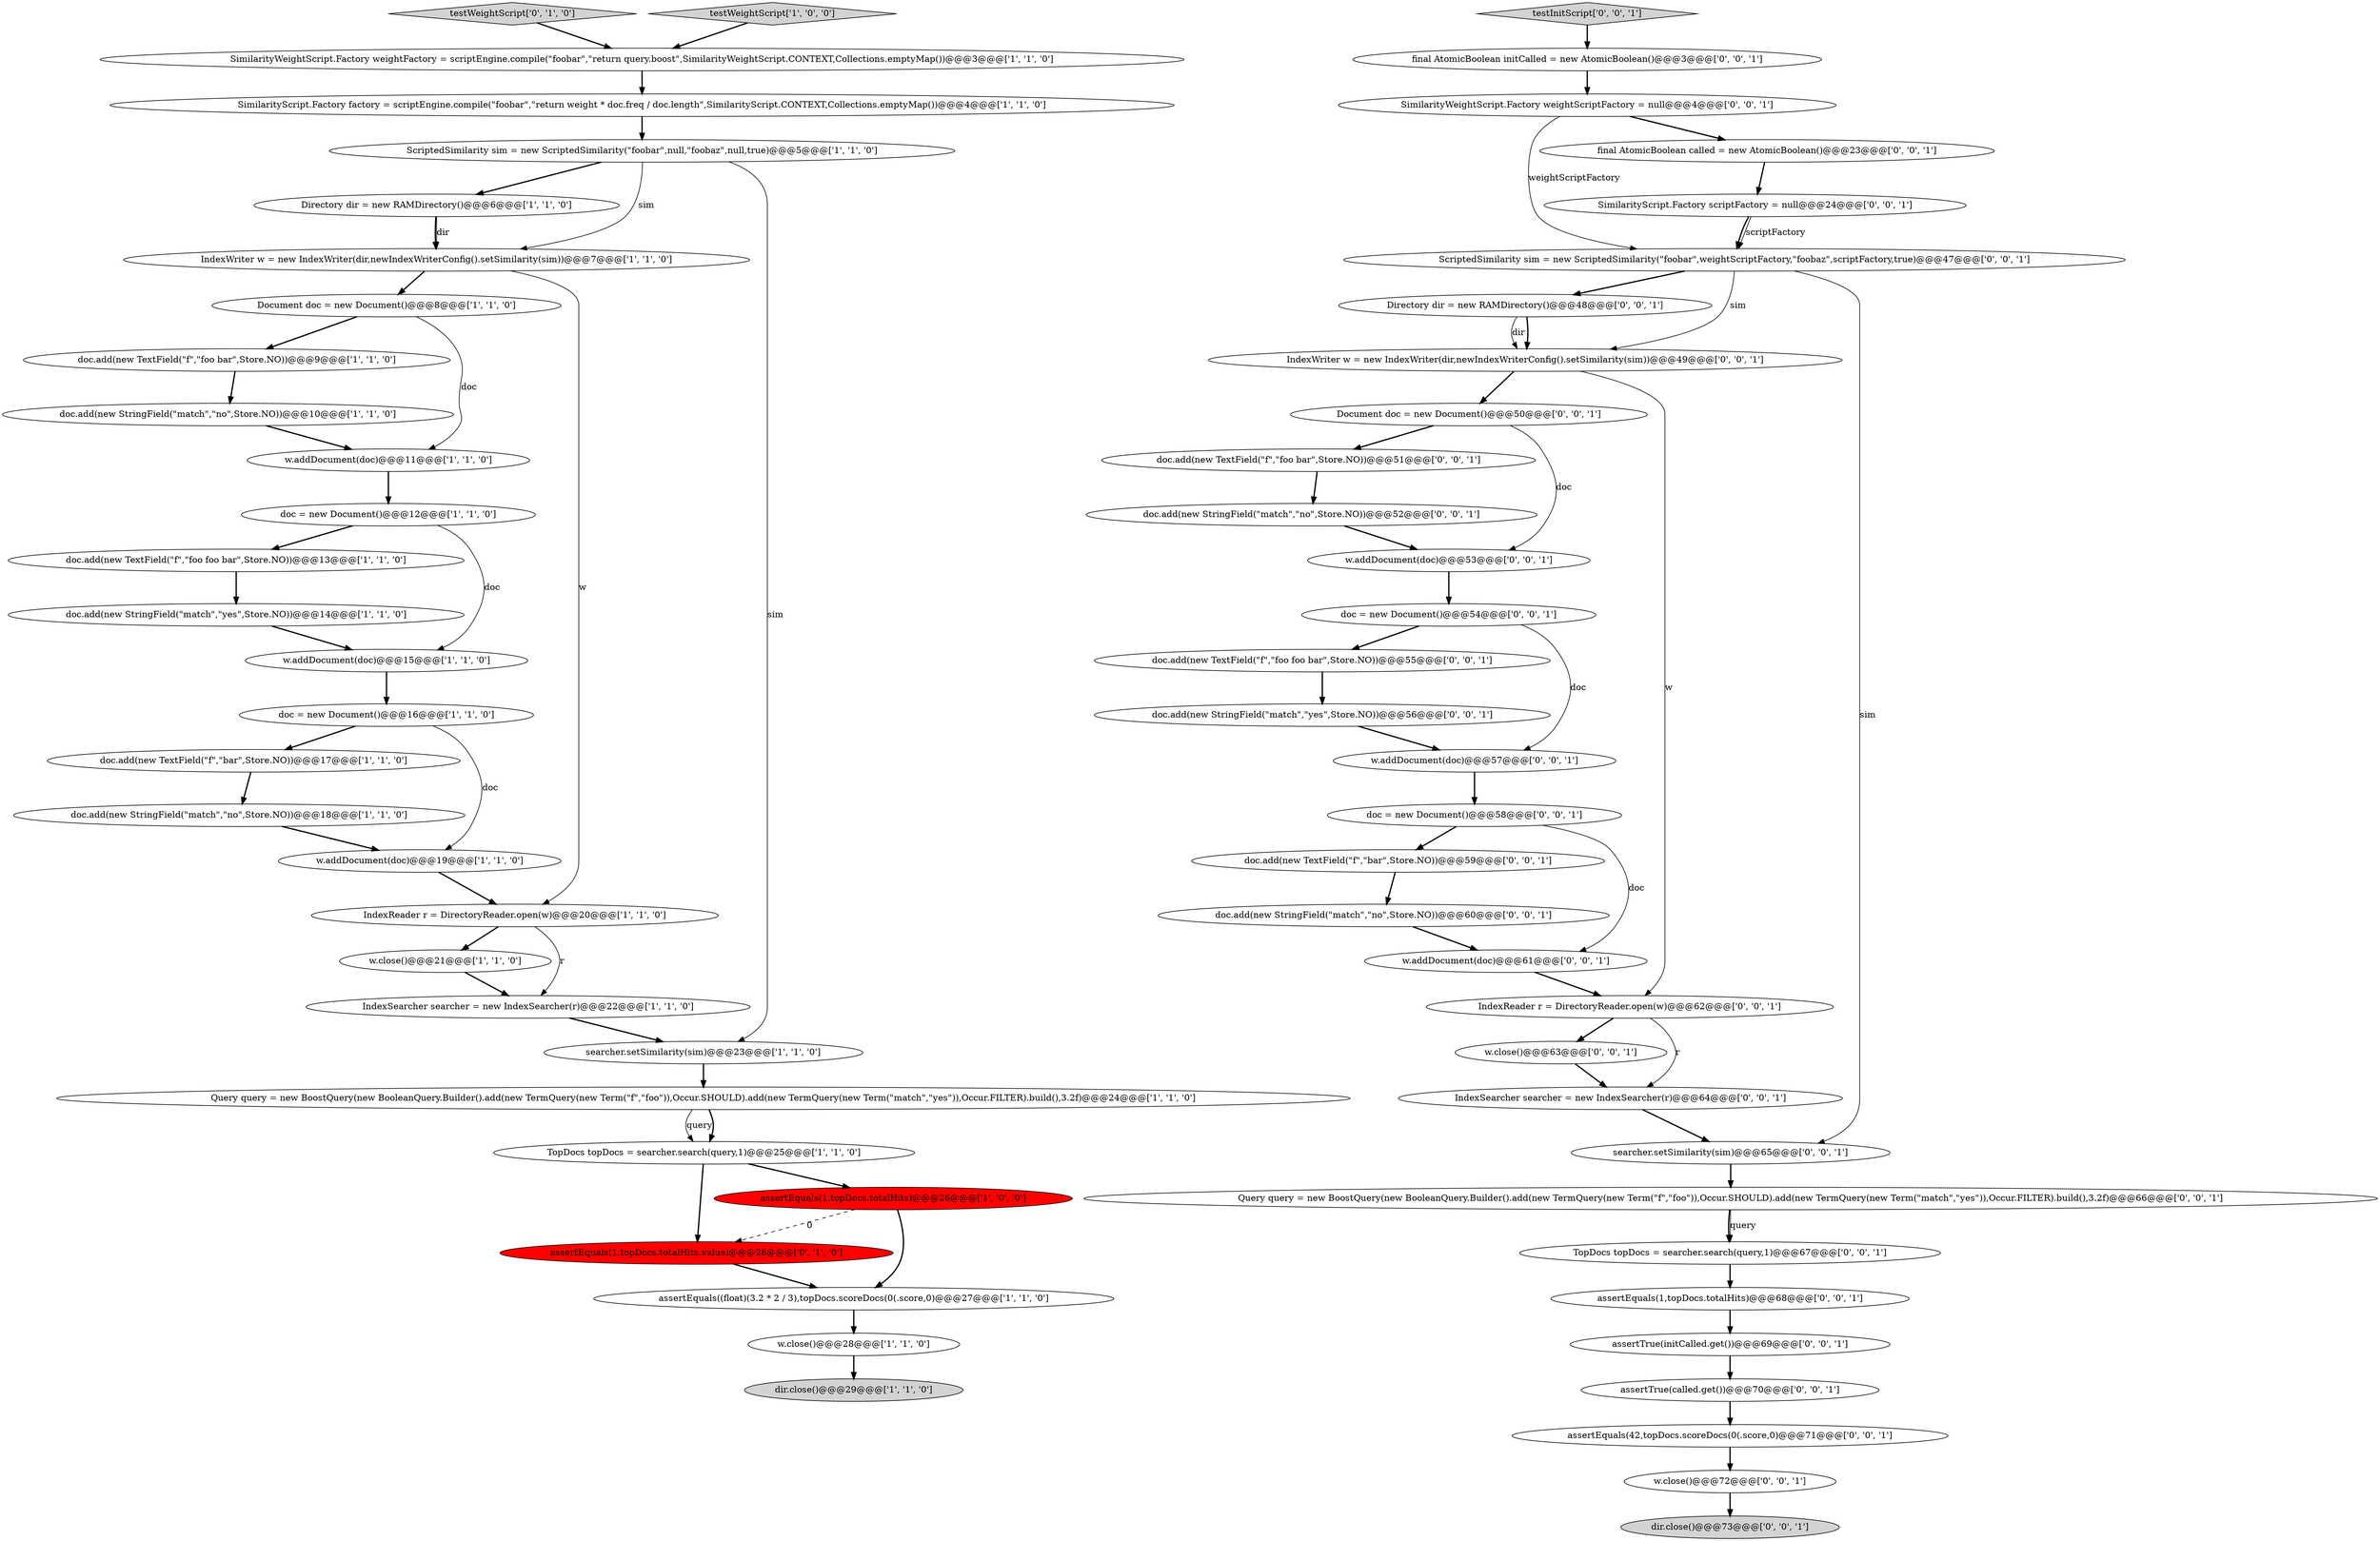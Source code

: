 digraph {
12 [style = filled, label = "w.close()@@@21@@@['1', '1', '0']", fillcolor = white, shape = ellipse image = "AAA0AAABBB1BBB"];
51 [style = filled, label = "Directory dir = new RAMDirectory()@@@48@@@['0', '0', '1']", fillcolor = white, shape = ellipse image = "AAA0AAABBB3BBB"];
17 [style = filled, label = "SimilarityScript.Factory factory = scriptEngine.compile(\"foobar\",\"return weight * doc.freq / doc.length\",SimilarityScript.CONTEXT,Collections.emptyMap())@@@4@@@['1', '1', '0']", fillcolor = white, shape = ellipse image = "AAA0AAABBB1BBB"];
21 [style = filled, label = "Query query = new BoostQuery(new BooleanQuery.Builder().add(new TermQuery(new Term(\"f\",\"foo\")),Occur.SHOULD).add(new TermQuery(new Term(\"match\",\"yes\")),Occur.FILTER).build(),3.2f)@@@24@@@['1', '1', '0']", fillcolor = white, shape = ellipse image = "AAA0AAABBB1BBB"];
22 [style = filled, label = "Document doc = new Document()@@@8@@@['1', '1', '0']", fillcolor = white, shape = ellipse image = "AAA0AAABBB1BBB"];
33 [style = filled, label = "testInitScript['0', '0', '1']", fillcolor = lightgray, shape = diamond image = "AAA0AAABBB3BBB"];
48 [style = filled, label = "SimilarityWeightScript.Factory weightScriptFactory = null@@@4@@@['0', '0', '1']", fillcolor = white, shape = ellipse image = "AAA0AAABBB3BBB"];
26 [style = filled, label = "IndexReader r = DirectoryReader.open(w)@@@20@@@['1', '1', '0']", fillcolor = white, shape = ellipse image = "AAA0AAABBB1BBB"];
27 [style = filled, label = "doc.add(new TextField(\"f\",\"foo foo bar\",Store.NO))@@@13@@@['1', '1', '0']", fillcolor = white, shape = ellipse image = "AAA0AAABBB1BBB"];
28 [style = filled, label = "assertEquals(1,topDocs.totalHits.value)@@@26@@@['0', '1', '0']", fillcolor = red, shape = ellipse image = "AAA1AAABBB2BBB"];
57 [style = filled, label = "Query query = new BoostQuery(new BooleanQuery.Builder().add(new TermQuery(new Term(\"f\",\"foo\")),Occur.SHOULD).add(new TermQuery(new Term(\"match\",\"yes\")),Occur.FILTER).build(),3.2f)@@@66@@@['0', '0', '1']", fillcolor = white, shape = ellipse image = "AAA0AAABBB3BBB"];
0 [style = filled, label = "doc = new Document()@@@12@@@['1', '1', '0']", fillcolor = white, shape = ellipse image = "AAA0AAABBB1BBB"];
54 [style = filled, label = "w.addDocument(doc)@@@53@@@['0', '0', '1']", fillcolor = white, shape = ellipse image = "AAA0AAABBB3BBB"];
52 [style = filled, label = "w.close()@@@63@@@['0', '0', '1']", fillcolor = white, shape = ellipse image = "AAA0AAABBB3BBB"];
58 [style = filled, label = "doc.add(new StringField(\"match\",\"yes\",Store.NO))@@@56@@@['0', '0', '1']", fillcolor = white, shape = ellipse image = "AAA0AAABBB3BBB"];
50 [style = filled, label = "doc.add(new StringField(\"match\",\"no\",Store.NO))@@@60@@@['0', '0', '1']", fillcolor = white, shape = ellipse image = "AAA0AAABBB3BBB"];
19 [style = filled, label = "Directory dir = new RAMDirectory()@@@6@@@['1', '1', '0']", fillcolor = white, shape = ellipse image = "AAA0AAABBB1BBB"];
20 [style = filled, label = "doc.add(new TextField(\"f\",\"bar\",Store.NO))@@@17@@@['1', '1', '0']", fillcolor = white, shape = ellipse image = "AAA0AAABBB1BBB"];
32 [style = filled, label = "assertEquals(42,topDocs.scoreDocs(0(.score,0)@@@71@@@['0', '0', '1']", fillcolor = white, shape = ellipse image = "AAA0AAABBB3BBB"];
29 [style = filled, label = "testWeightScript['0', '1', '0']", fillcolor = lightgray, shape = diamond image = "AAA0AAABBB2BBB"];
38 [style = filled, label = "assertTrue(initCalled.get())@@@69@@@['0', '0', '1']", fillcolor = white, shape = ellipse image = "AAA0AAABBB3BBB"];
24 [style = filled, label = "doc.add(new StringField(\"match\",\"yes\",Store.NO))@@@14@@@['1', '1', '0']", fillcolor = white, shape = ellipse image = "AAA0AAABBB1BBB"];
25 [style = filled, label = "doc.add(new TextField(\"f\",\"foo bar\",Store.NO))@@@9@@@['1', '1', '0']", fillcolor = white, shape = ellipse image = "AAA0AAABBB1BBB"];
46 [style = filled, label = "searcher.setSimilarity(sim)@@@65@@@['0', '0', '1']", fillcolor = white, shape = ellipse image = "AAA0AAABBB3BBB"];
45 [style = filled, label = "doc = new Document()@@@58@@@['0', '0', '1']", fillcolor = white, shape = ellipse image = "AAA0AAABBB3BBB"];
13 [style = filled, label = "doc = new Document()@@@16@@@['1', '1', '0']", fillcolor = white, shape = ellipse image = "AAA0AAABBB1BBB"];
49 [style = filled, label = "assertTrue(called.get())@@@70@@@['0', '0', '1']", fillcolor = white, shape = ellipse image = "AAA0AAABBB3BBB"];
42 [style = filled, label = "w.addDocument(doc)@@@61@@@['0', '0', '1']", fillcolor = white, shape = ellipse image = "AAA0AAABBB3BBB"];
56 [style = filled, label = "ScriptedSimilarity sim = new ScriptedSimilarity(\"foobar\",weightScriptFactory,\"foobaz\",scriptFactory,true)@@@47@@@['0', '0', '1']", fillcolor = white, shape = ellipse image = "AAA0AAABBB3BBB"];
8 [style = filled, label = "ScriptedSimilarity sim = new ScriptedSimilarity(\"foobar\",null,\"foobaz\",null,true)@@@5@@@['1', '1', '0']", fillcolor = white, shape = ellipse image = "AAA0AAABBB1BBB"];
10 [style = filled, label = "IndexWriter w = new IndexWriter(dir,newIndexWriterConfig().setSimilarity(sim))@@@7@@@['1', '1', '0']", fillcolor = white, shape = ellipse image = "AAA0AAABBB1BBB"];
23 [style = filled, label = "w.addDocument(doc)@@@11@@@['1', '1', '0']", fillcolor = white, shape = ellipse image = "AAA0AAABBB1BBB"];
31 [style = filled, label = "w.addDocument(doc)@@@57@@@['0', '0', '1']", fillcolor = white, shape = ellipse image = "AAA0AAABBB3BBB"];
37 [style = filled, label = "doc = new Document()@@@54@@@['0', '0', '1']", fillcolor = white, shape = ellipse image = "AAA0AAABBB3BBB"];
7 [style = filled, label = "w.close()@@@28@@@['1', '1', '0']", fillcolor = white, shape = ellipse image = "AAA0AAABBB1BBB"];
47 [style = filled, label = "w.close()@@@72@@@['0', '0', '1']", fillcolor = white, shape = ellipse image = "AAA0AAABBB3BBB"];
9 [style = filled, label = "IndexSearcher searcher = new IndexSearcher(r)@@@22@@@['1', '1', '0']", fillcolor = white, shape = ellipse image = "AAA0AAABBB1BBB"];
55 [style = filled, label = "TopDocs topDocs = searcher.search(query,1)@@@67@@@['0', '0', '1']", fillcolor = white, shape = ellipse image = "AAA0AAABBB3BBB"];
16 [style = filled, label = "w.addDocument(doc)@@@19@@@['1', '1', '0']", fillcolor = white, shape = ellipse image = "AAA0AAABBB1BBB"];
15 [style = filled, label = "doc.add(new StringField(\"match\",\"no\",Store.NO))@@@18@@@['1', '1', '0']", fillcolor = white, shape = ellipse image = "AAA0AAABBB1BBB"];
30 [style = filled, label = "SimilarityScript.Factory scriptFactory = null@@@24@@@['0', '0', '1']", fillcolor = white, shape = ellipse image = "AAA0AAABBB3BBB"];
41 [style = filled, label = "doc.add(new StringField(\"match\",\"no\",Store.NO))@@@52@@@['0', '0', '1']", fillcolor = white, shape = ellipse image = "AAA0AAABBB3BBB"];
1 [style = filled, label = "doc.add(new StringField(\"match\",\"no\",Store.NO))@@@10@@@['1', '1', '0']", fillcolor = white, shape = ellipse image = "AAA0AAABBB1BBB"];
40 [style = filled, label = "assertEquals(1,topDocs.totalHits)@@@68@@@['0', '0', '1']", fillcolor = white, shape = ellipse image = "AAA0AAABBB3BBB"];
5 [style = filled, label = "TopDocs topDocs = searcher.search(query,1)@@@25@@@['1', '1', '0']", fillcolor = white, shape = ellipse image = "AAA0AAABBB1BBB"];
14 [style = filled, label = "w.addDocument(doc)@@@15@@@['1', '1', '0']", fillcolor = white, shape = ellipse image = "AAA0AAABBB1BBB"];
2 [style = filled, label = "assertEquals(1,topDocs.totalHits)@@@26@@@['1', '0', '0']", fillcolor = red, shape = ellipse image = "AAA1AAABBB1BBB"];
59 [style = filled, label = "final AtomicBoolean called = new AtomicBoolean()@@@23@@@['0', '0', '1']", fillcolor = white, shape = ellipse image = "AAA0AAABBB3BBB"];
61 [style = filled, label = "Document doc = new Document()@@@50@@@['0', '0', '1']", fillcolor = white, shape = ellipse image = "AAA0AAABBB3BBB"];
34 [style = filled, label = "doc.add(new TextField(\"f\",\"foo bar\",Store.NO))@@@51@@@['0', '0', '1']", fillcolor = white, shape = ellipse image = "AAA0AAABBB3BBB"];
39 [style = filled, label = "doc.add(new TextField(\"f\",\"bar\",Store.NO))@@@59@@@['0', '0', '1']", fillcolor = white, shape = ellipse image = "AAA0AAABBB3BBB"];
44 [style = filled, label = "final AtomicBoolean initCalled = new AtomicBoolean()@@@3@@@['0', '0', '1']", fillcolor = white, shape = ellipse image = "AAA0AAABBB3BBB"];
11 [style = filled, label = "searcher.setSimilarity(sim)@@@23@@@['1', '1', '0']", fillcolor = white, shape = ellipse image = "AAA0AAABBB1BBB"];
53 [style = filled, label = "dir.close()@@@73@@@['0', '0', '1']", fillcolor = lightgray, shape = ellipse image = "AAA0AAABBB3BBB"];
36 [style = filled, label = "doc.add(new TextField(\"f\",\"foo foo bar\",Store.NO))@@@55@@@['0', '0', '1']", fillcolor = white, shape = ellipse image = "AAA0AAABBB3BBB"];
43 [style = filled, label = "IndexSearcher searcher = new IndexSearcher(r)@@@64@@@['0', '0', '1']", fillcolor = white, shape = ellipse image = "AAA0AAABBB3BBB"];
4 [style = filled, label = "SimilarityWeightScript.Factory weightFactory = scriptEngine.compile(\"foobar\",\"return query.boost\",SimilarityWeightScript.CONTEXT,Collections.emptyMap())@@@3@@@['1', '1', '0']", fillcolor = white, shape = ellipse image = "AAA0AAABBB1BBB"];
60 [style = filled, label = "IndexWriter w = new IndexWriter(dir,newIndexWriterConfig().setSimilarity(sim))@@@49@@@['0', '0', '1']", fillcolor = white, shape = ellipse image = "AAA0AAABBB3BBB"];
35 [style = filled, label = "IndexReader r = DirectoryReader.open(w)@@@62@@@['0', '0', '1']", fillcolor = white, shape = ellipse image = "AAA0AAABBB3BBB"];
6 [style = filled, label = "testWeightScript['1', '0', '0']", fillcolor = lightgray, shape = diamond image = "AAA0AAABBB1BBB"];
18 [style = filled, label = "dir.close()@@@29@@@['1', '1', '0']", fillcolor = lightgray, shape = ellipse image = "AAA0AAABBB1BBB"];
3 [style = filled, label = "assertEquals((float)(3.2 * 2 / 3),topDocs.scoreDocs(0(.score,0)@@@27@@@['1', '1', '0']", fillcolor = white, shape = ellipse image = "AAA0AAABBB1BBB"];
10->22 [style = bold, label=""];
17->8 [style = bold, label=""];
48->59 [style = bold, label=""];
22->25 [style = bold, label=""];
47->53 [style = bold, label=""];
29->4 [style = bold, label=""];
25->1 [style = bold, label=""];
4->17 [style = bold, label=""];
9->11 [style = bold, label=""];
37->36 [style = bold, label=""];
13->16 [style = solid, label="doc"];
0->27 [style = bold, label=""];
8->19 [style = bold, label=""];
57->55 [style = bold, label=""];
37->31 [style = solid, label="doc"];
2->3 [style = bold, label=""];
11->21 [style = bold, label=""];
56->60 [style = solid, label="sim"];
16->26 [style = bold, label=""];
55->40 [style = bold, label=""];
21->5 [style = solid, label="query"];
45->42 [style = solid, label="doc"];
19->10 [style = bold, label=""];
57->55 [style = solid, label="query"];
58->31 [style = bold, label=""];
34->41 [style = bold, label=""];
60->35 [style = solid, label="w"];
5->28 [style = bold, label=""];
15->16 [style = bold, label=""];
12->9 [style = bold, label=""];
23->0 [style = bold, label=""];
40->38 [style = bold, label=""];
61->54 [style = solid, label="doc"];
43->46 [style = bold, label=""];
1->23 [style = bold, label=""];
35->52 [style = bold, label=""];
22->23 [style = solid, label="doc"];
24->14 [style = bold, label=""];
36->58 [style = bold, label=""];
56->51 [style = bold, label=""];
42->35 [style = bold, label=""];
49->32 [style = bold, label=""];
0->14 [style = solid, label="doc"];
26->9 [style = solid, label="r"];
21->5 [style = bold, label=""];
6->4 [style = bold, label=""];
52->43 [style = bold, label=""];
26->12 [style = bold, label=""];
5->2 [style = bold, label=""];
51->60 [style = bold, label=""];
61->34 [style = bold, label=""];
8->10 [style = solid, label="sim"];
60->61 [style = bold, label=""];
51->60 [style = solid, label="dir"];
32->47 [style = bold, label=""];
38->49 [style = bold, label=""];
50->42 [style = bold, label=""];
3->7 [style = bold, label=""];
30->56 [style = solid, label="scriptFactory"];
10->26 [style = solid, label="w"];
44->48 [style = bold, label=""];
54->37 [style = bold, label=""];
35->43 [style = solid, label="r"];
2->28 [style = dashed, label="0"];
30->56 [style = bold, label=""];
7->18 [style = bold, label=""];
59->30 [style = bold, label=""];
27->24 [style = bold, label=""];
28->3 [style = bold, label=""];
41->54 [style = bold, label=""];
14->13 [style = bold, label=""];
19->10 [style = solid, label="dir"];
33->44 [style = bold, label=""];
20->15 [style = bold, label=""];
46->57 [style = bold, label=""];
31->45 [style = bold, label=""];
8->11 [style = solid, label="sim"];
48->56 [style = solid, label="weightScriptFactory"];
56->46 [style = solid, label="sim"];
45->39 [style = bold, label=""];
39->50 [style = bold, label=""];
13->20 [style = bold, label=""];
}

